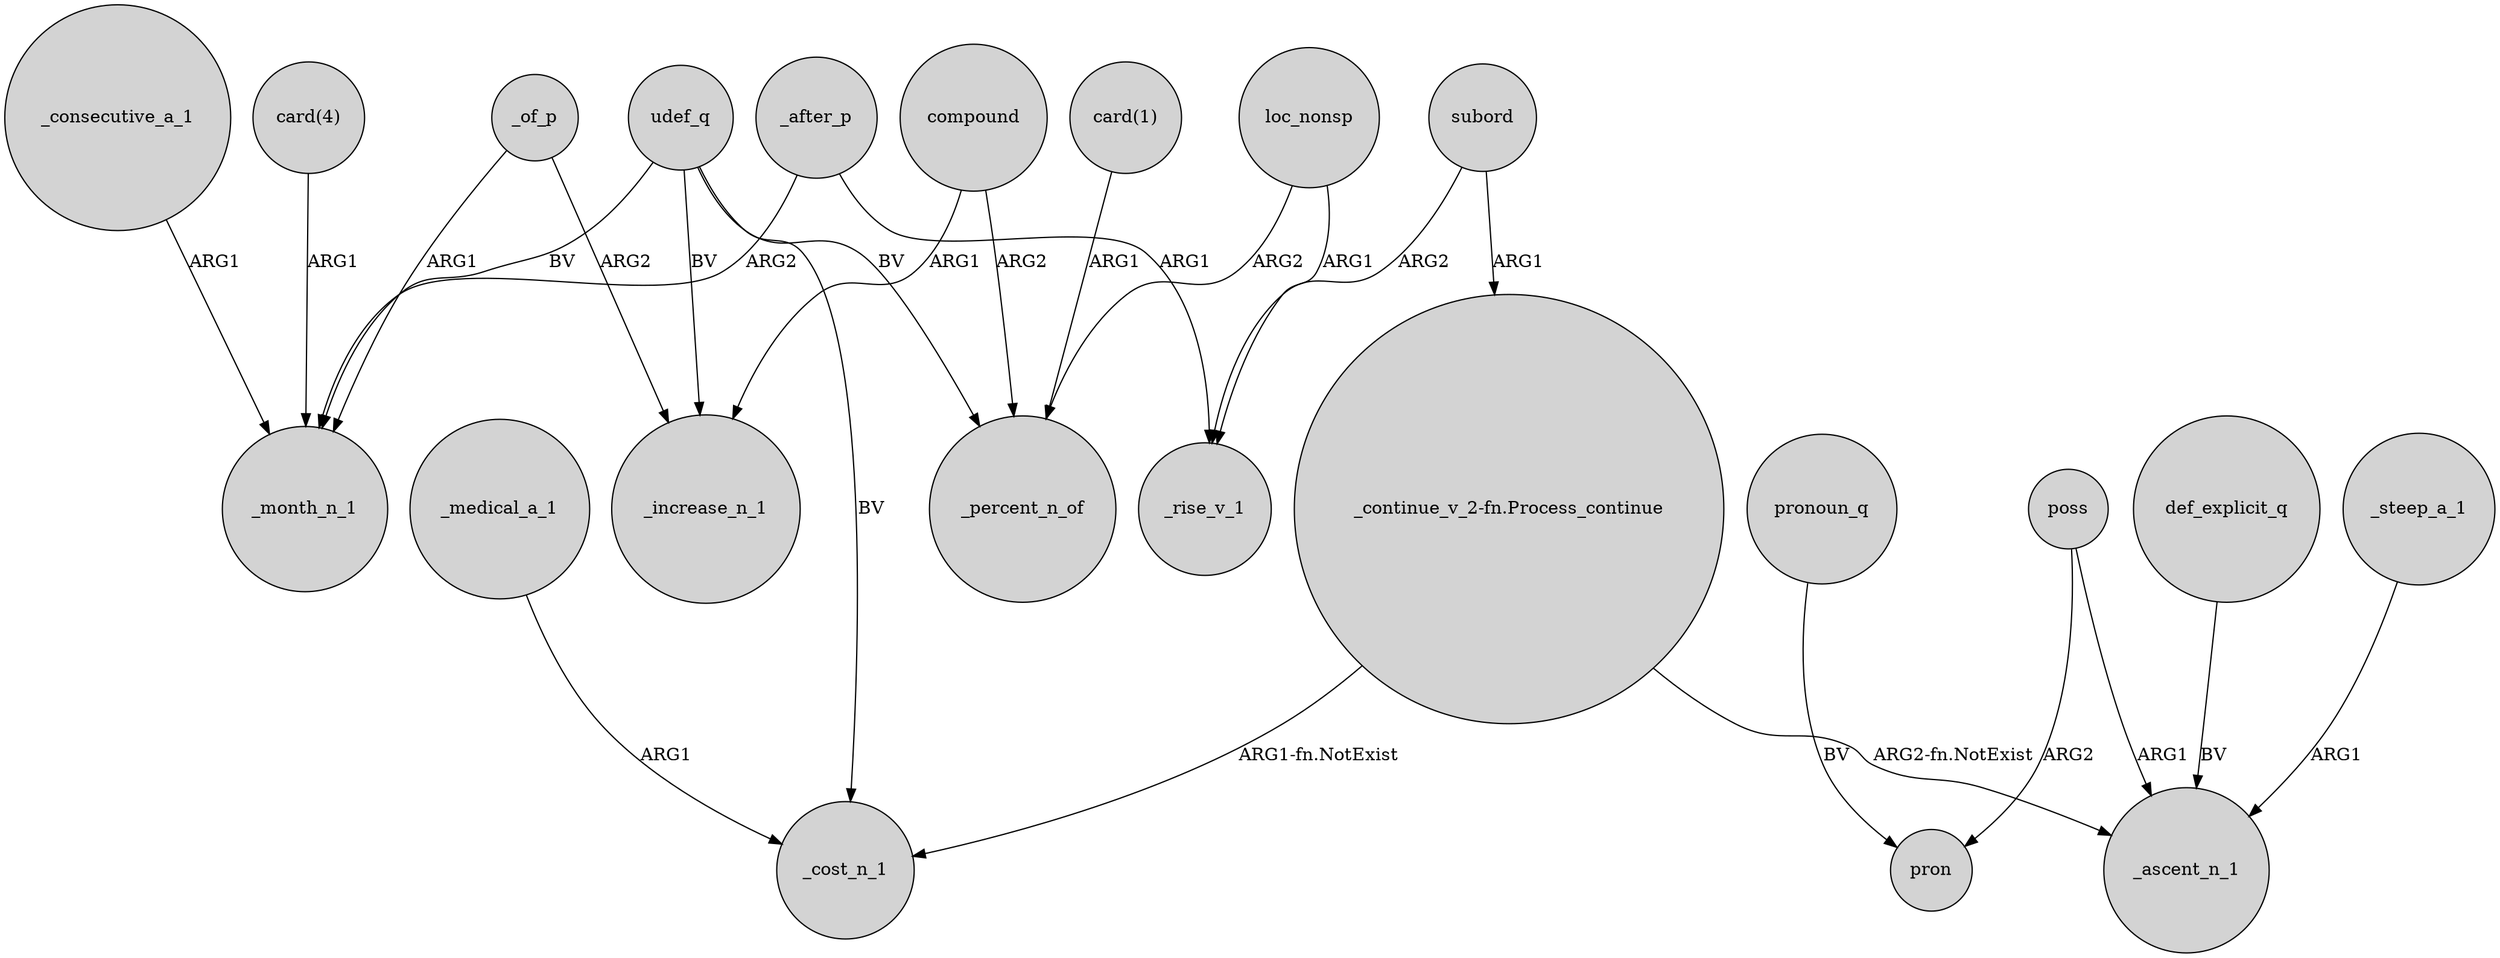 digraph {
	node [shape=circle style=filled]
	"card(1)" -> _percent_n_of [label=ARG1]
	poss -> pron [label=ARG2]
	def_explicit_q -> _ascent_n_1 [label=BV]
	"_continue_v_2-fn.Process_continue" -> _ascent_n_1 [label="ARG2-fn.NotExist"]
	poss -> _ascent_n_1 [label=ARG1]
	_of_p -> _increase_n_1 [label=ARG2]
	"_continue_v_2-fn.Process_continue" -> _cost_n_1 [label="ARG1-fn.NotExist"]
	udef_q -> _cost_n_1 [label=BV]
	udef_q -> _month_n_1 [label=BV]
	compound -> _percent_n_of [label=ARG2]
	pronoun_q -> pron [label=BV]
	"card(4)" -> _month_n_1 [label=ARG1]
	_consecutive_a_1 -> _month_n_1 [label=ARG1]
	_after_p -> _rise_v_1 [label=ARG1]
	loc_nonsp -> _percent_n_of [label=ARG2]
	loc_nonsp -> _rise_v_1 [label=ARG1]
	udef_q -> _increase_n_1 [label=BV]
	_steep_a_1 -> _ascent_n_1 [label=ARG1]
	_after_p -> _month_n_1 [label=ARG2]
	_of_p -> _month_n_1 [label=ARG1]
	subord -> "_continue_v_2-fn.Process_continue" [label=ARG1]
	compound -> _increase_n_1 [label=ARG1]
	_medical_a_1 -> _cost_n_1 [label=ARG1]
	udef_q -> _percent_n_of [label=BV]
	subord -> _rise_v_1 [label=ARG2]
}
